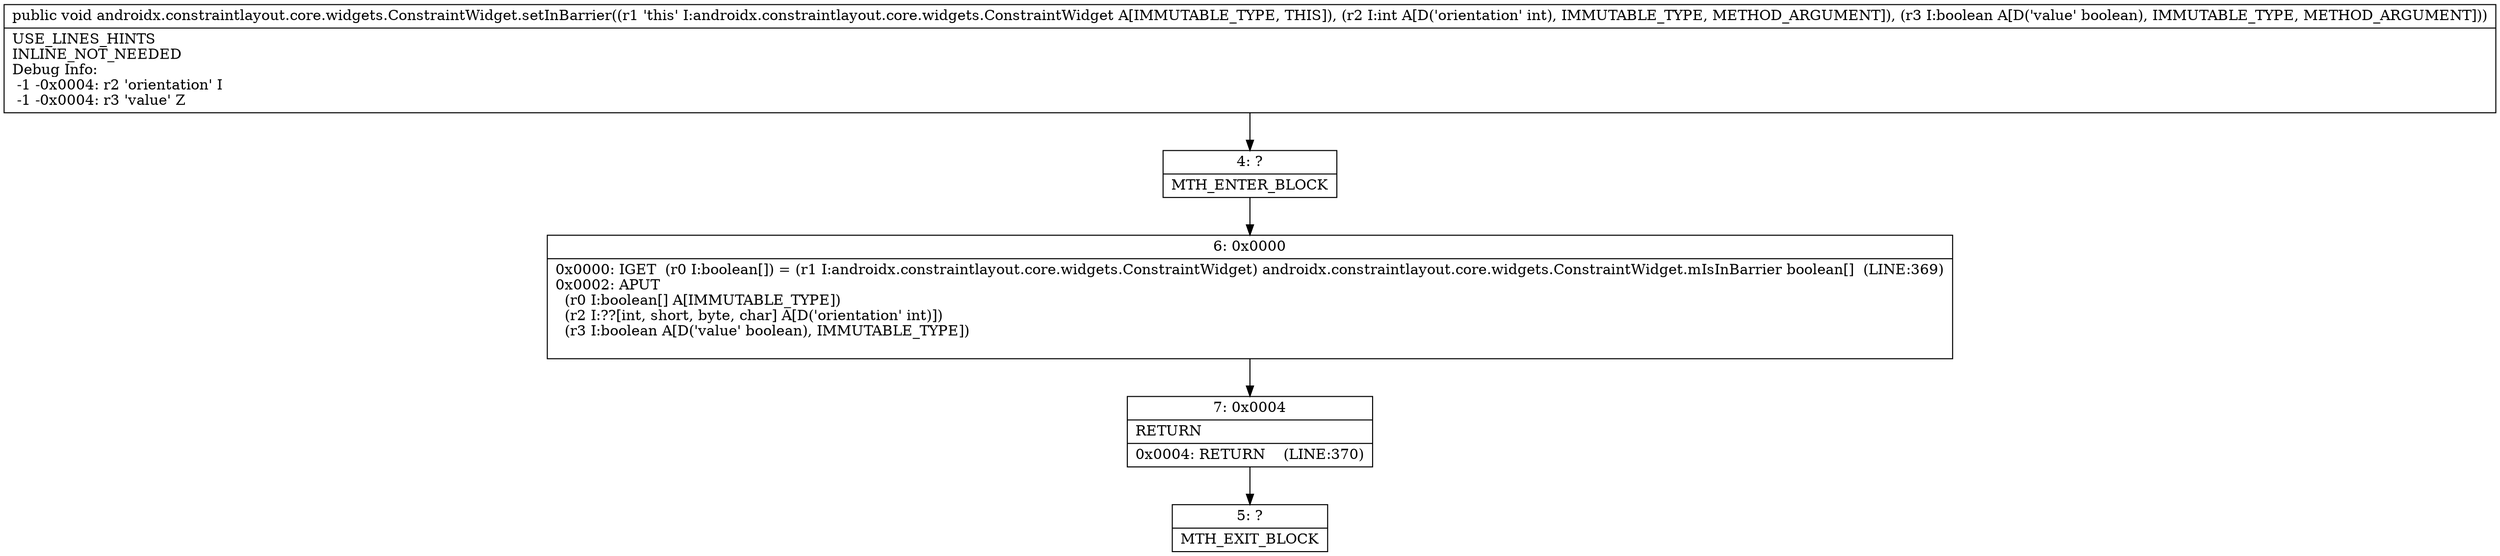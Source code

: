 digraph "CFG forandroidx.constraintlayout.core.widgets.ConstraintWidget.setInBarrier(IZ)V" {
Node_4 [shape=record,label="{4\:\ ?|MTH_ENTER_BLOCK\l}"];
Node_6 [shape=record,label="{6\:\ 0x0000|0x0000: IGET  (r0 I:boolean[]) = (r1 I:androidx.constraintlayout.core.widgets.ConstraintWidget) androidx.constraintlayout.core.widgets.ConstraintWidget.mIsInBarrier boolean[]  (LINE:369)\l0x0002: APUT  \l  (r0 I:boolean[] A[IMMUTABLE_TYPE])\l  (r2 I:??[int, short, byte, char] A[D('orientation' int)])\l  (r3 I:boolean A[D('value' boolean), IMMUTABLE_TYPE])\l \l}"];
Node_7 [shape=record,label="{7\:\ 0x0004|RETURN\l|0x0004: RETURN    (LINE:370)\l}"];
Node_5 [shape=record,label="{5\:\ ?|MTH_EXIT_BLOCK\l}"];
MethodNode[shape=record,label="{public void androidx.constraintlayout.core.widgets.ConstraintWidget.setInBarrier((r1 'this' I:androidx.constraintlayout.core.widgets.ConstraintWidget A[IMMUTABLE_TYPE, THIS]), (r2 I:int A[D('orientation' int), IMMUTABLE_TYPE, METHOD_ARGUMENT]), (r3 I:boolean A[D('value' boolean), IMMUTABLE_TYPE, METHOD_ARGUMENT]))  | USE_LINES_HINTS\lINLINE_NOT_NEEDED\lDebug Info:\l  \-1 \-0x0004: r2 'orientation' I\l  \-1 \-0x0004: r3 'value' Z\l}"];
MethodNode -> Node_4;Node_4 -> Node_6;
Node_6 -> Node_7;
Node_7 -> Node_5;
}

